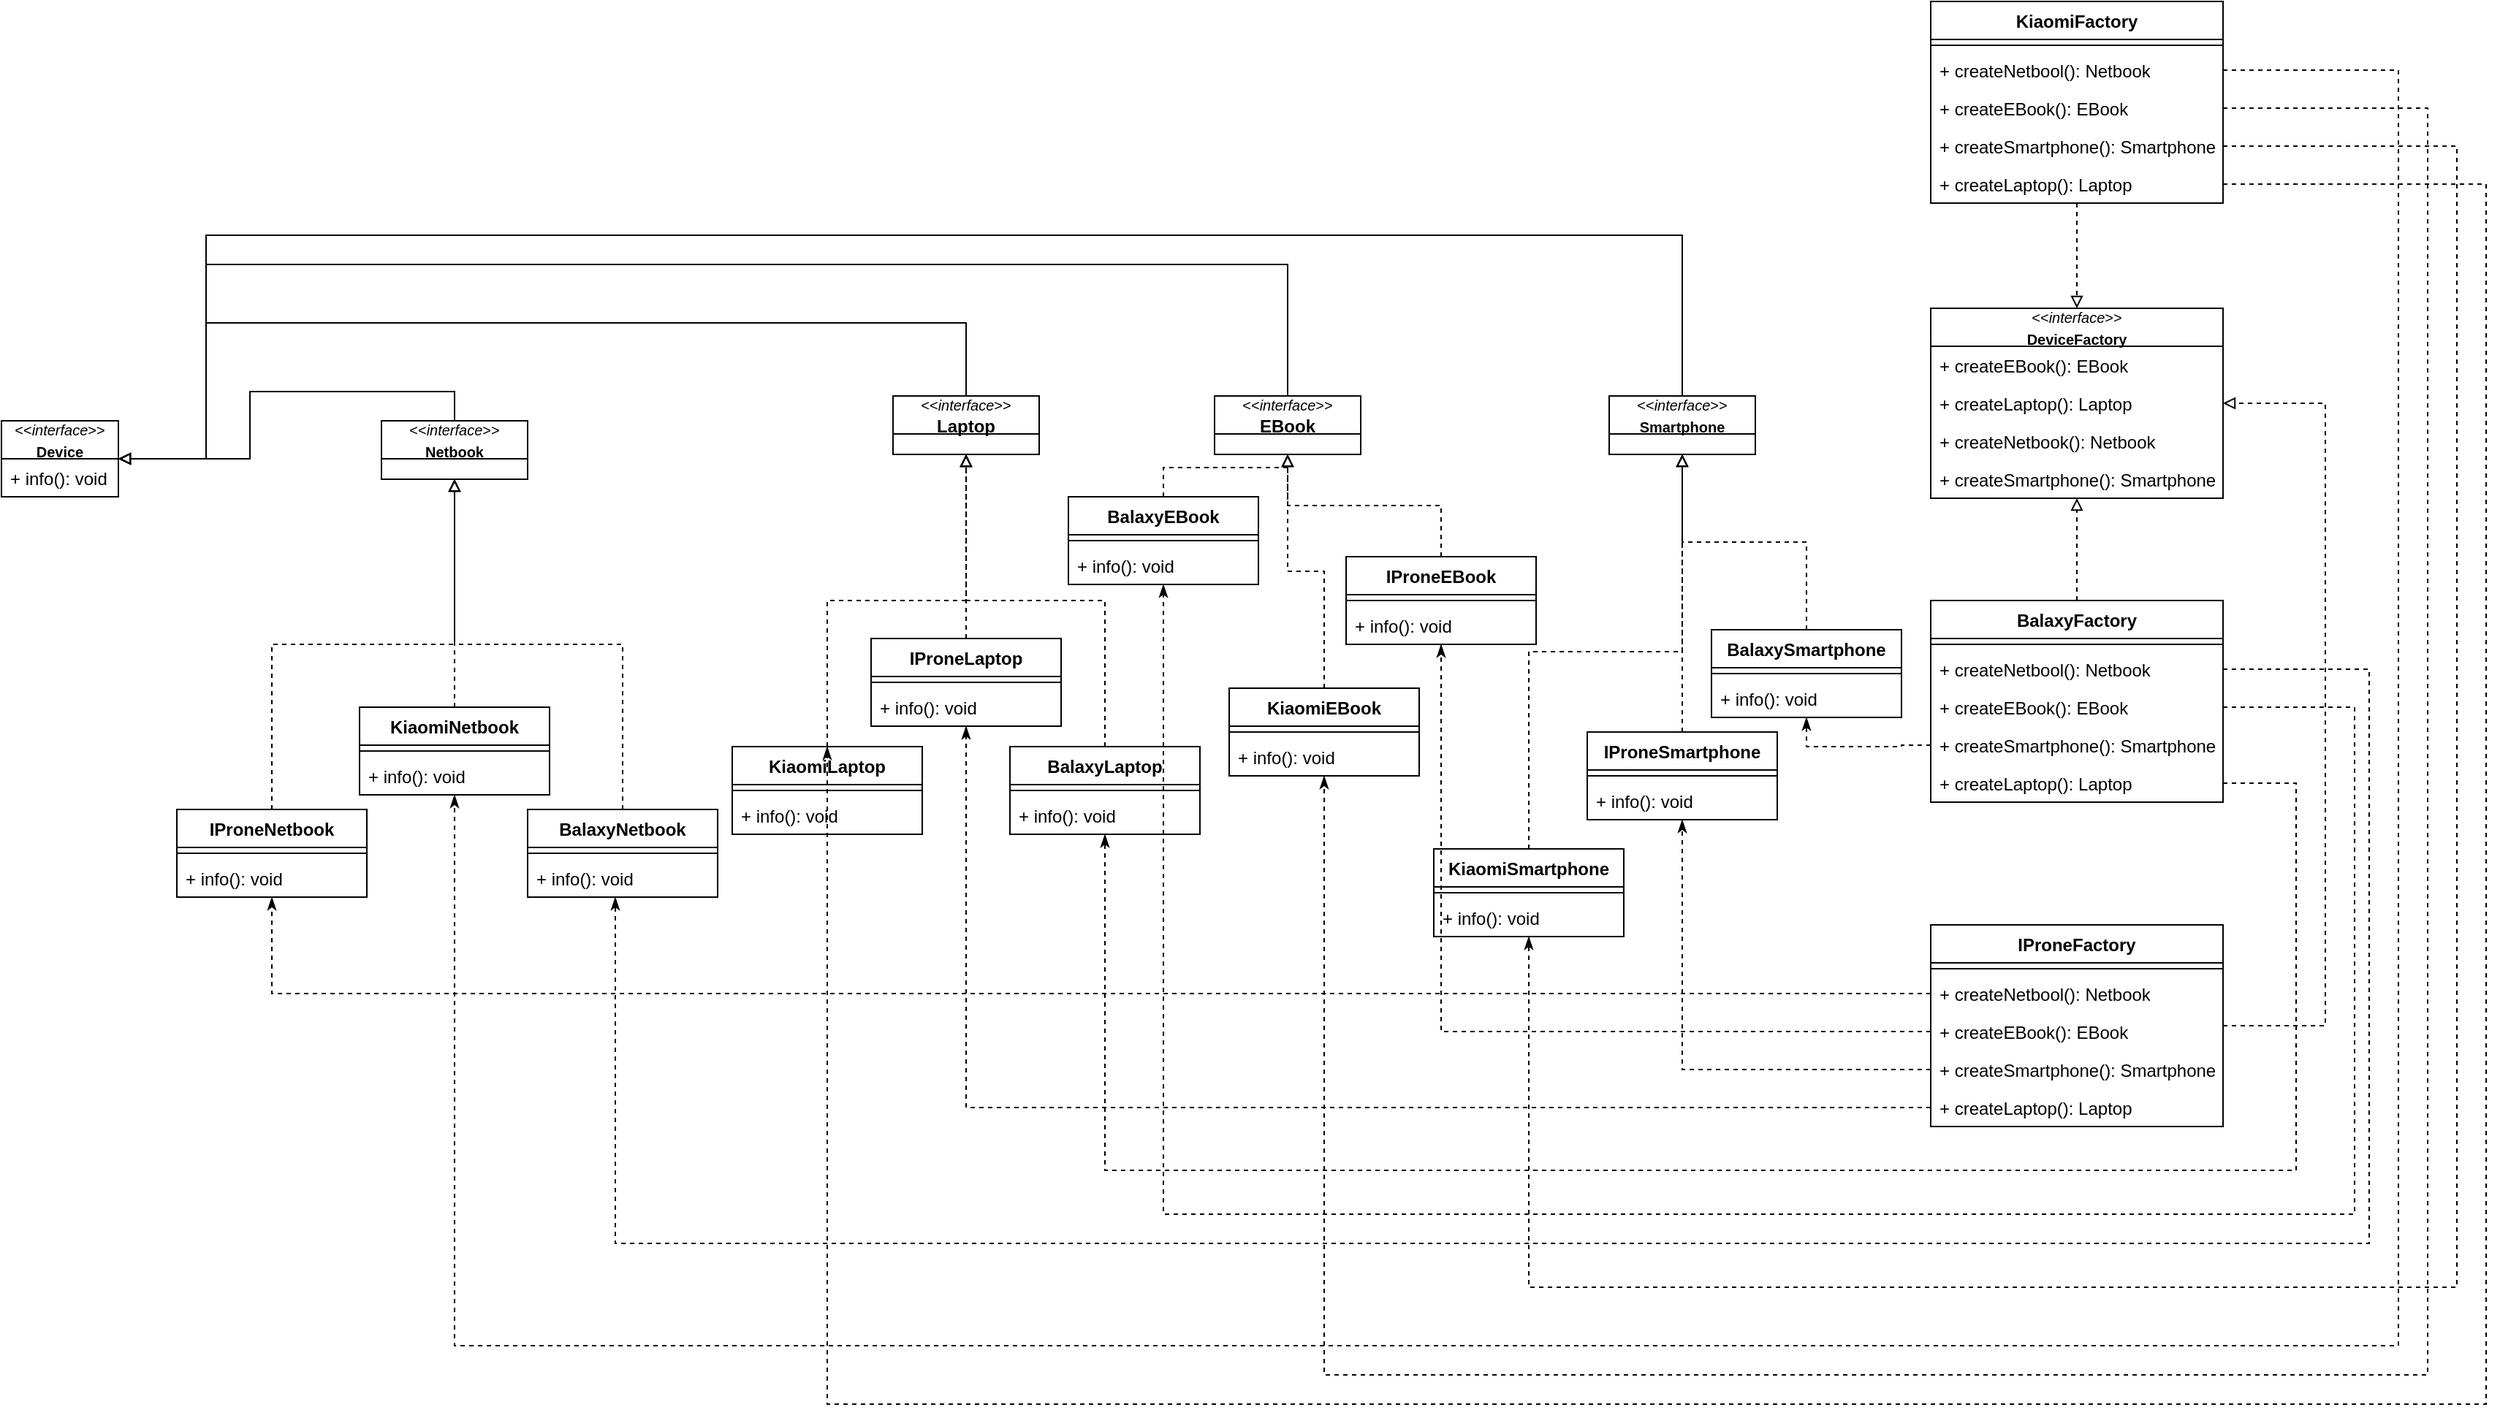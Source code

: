 <mxfile version="27.0.9">
  <diagram name="Сторінка-1" id="YaiDxMyDj6y1h-0DQMR7">
    <mxGraphModel dx="3497" dy="950" grid="1" gridSize="10" guides="1" tooltips="1" connect="1" arrows="1" fold="1" page="1" pageScale="1" pageWidth="827" pageHeight="1169" math="0" shadow="0">
      <root>
        <mxCell id="0" />
        <mxCell id="1" parent="0" />
        <mxCell id="usuoKQxL6Gx0-WOvF6nN-1" value="&lt;div&gt;&lt;font style=&quot;font-size: 10px;&quot;&gt;&amp;lt;&amp;lt;&lt;i&gt;interface&lt;/i&gt;&amp;gt;&amp;gt;&lt;/font&gt;&lt;/div&gt;&lt;div&gt;&lt;font style=&quot;font-size: 10px;&quot;&gt;&lt;b&gt;DeviceFactory&lt;/b&gt;&lt;/font&gt;&lt;/div&gt;" style="swimlane;fontStyle=0;childLayout=stackLayout;horizontal=1;startSize=26;fillColor=none;horizontalStack=0;resizeParent=1;resizeParentMax=0;resizeLast=0;collapsible=1;marginBottom=0;whiteSpace=wrap;html=1;" vertex="1" parent="1">
          <mxGeometry x="460" y="310" width="200" height="130" as="geometry" />
        </mxCell>
        <mxCell id="usuoKQxL6Gx0-WOvF6nN-2" value="+ createEBook(): EBook" style="text;strokeColor=none;fillColor=none;align=left;verticalAlign=top;spacingLeft=4;spacingRight=4;overflow=hidden;rotatable=0;points=[[0,0.5],[1,0.5]];portConstraint=eastwest;whiteSpace=wrap;html=1;" vertex="1" parent="usuoKQxL6Gx0-WOvF6nN-1">
          <mxGeometry y="26" width="200" height="26" as="geometry" />
        </mxCell>
        <mxCell id="usuoKQxL6Gx0-WOvF6nN-3" value="+ createLaptop(): Laptop" style="text;strokeColor=none;fillColor=none;align=left;verticalAlign=top;spacingLeft=4;spacingRight=4;overflow=hidden;rotatable=0;points=[[0,0.5],[1,0.5]];portConstraint=eastwest;whiteSpace=wrap;html=1;" vertex="1" parent="usuoKQxL6Gx0-WOvF6nN-1">
          <mxGeometry y="52" width="200" height="26" as="geometry" />
        </mxCell>
        <mxCell id="usuoKQxL6Gx0-WOvF6nN-4" value="+ createNetbook(): Netbook" style="text;strokeColor=none;fillColor=none;align=left;verticalAlign=top;spacingLeft=4;spacingRight=4;overflow=hidden;rotatable=0;points=[[0,0.5],[1,0.5]];portConstraint=eastwest;whiteSpace=wrap;html=1;" vertex="1" parent="usuoKQxL6Gx0-WOvF6nN-1">
          <mxGeometry y="78" width="200" height="26" as="geometry" />
        </mxCell>
        <mxCell id="usuoKQxL6Gx0-WOvF6nN-7" value="+ createSmartphone(): Smartphone" style="text;strokeColor=none;fillColor=none;align=left;verticalAlign=top;spacingLeft=4;spacingRight=4;overflow=hidden;rotatable=0;points=[[0,0.5],[1,0.5]];portConstraint=eastwest;whiteSpace=wrap;html=1;" vertex="1" parent="usuoKQxL6Gx0-WOvF6nN-1">
          <mxGeometry y="104" width="200" height="26" as="geometry" />
        </mxCell>
        <mxCell id="usuoKQxL6Gx0-WOvF6nN-33" style="edgeStyle=orthogonalEdgeStyle;rounded=0;orthogonalLoop=1;jettySize=auto;html=1;dashed=1;endArrow=block;endFill=0;" edge="1" parent="1" source="usuoKQxL6Gx0-WOvF6nN-8" target="usuoKQxL6Gx0-WOvF6nN-1">
          <mxGeometry relative="1" as="geometry">
            <Array as="points">
              <mxPoint x="730" y="801" />
              <mxPoint x="730" y="375" />
            </Array>
          </mxGeometry>
        </mxCell>
        <mxCell id="usuoKQxL6Gx0-WOvF6nN-8" value="IProneFactory" style="swimlane;fontStyle=1;align=center;verticalAlign=top;childLayout=stackLayout;horizontal=1;startSize=26;horizontalStack=0;resizeParent=1;resizeParentMax=0;resizeLast=0;collapsible=1;marginBottom=0;whiteSpace=wrap;html=1;" vertex="1" parent="1">
          <mxGeometry x="460" y="732" width="200" height="138" as="geometry" />
        </mxCell>
        <mxCell id="usuoKQxL6Gx0-WOvF6nN-10" value="" style="line;strokeWidth=1;fillColor=none;align=left;verticalAlign=middle;spacingTop=-1;spacingLeft=3;spacingRight=3;rotatable=0;labelPosition=right;points=[];portConstraint=eastwest;strokeColor=inherit;" vertex="1" parent="usuoKQxL6Gx0-WOvF6nN-8">
          <mxGeometry y="26" width="200" height="8" as="geometry" />
        </mxCell>
        <mxCell id="usuoKQxL6Gx0-WOvF6nN-11" value="+ createNetbool(): Netbook" style="text;strokeColor=none;fillColor=none;align=left;verticalAlign=top;spacingLeft=4;spacingRight=4;overflow=hidden;rotatable=0;points=[[0,0.5],[1,0.5]];portConstraint=eastwest;whiteSpace=wrap;html=1;" vertex="1" parent="usuoKQxL6Gx0-WOvF6nN-8">
          <mxGeometry y="34" width="200" height="26" as="geometry" />
        </mxCell>
        <mxCell id="usuoKQxL6Gx0-WOvF6nN-12" value="+ createEBook(): EBook" style="text;strokeColor=none;fillColor=none;align=left;verticalAlign=top;spacingLeft=4;spacingRight=4;overflow=hidden;rotatable=0;points=[[0,0.5],[1,0.5]];portConstraint=eastwest;whiteSpace=wrap;html=1;" vertex="1" parent="usuoKQxL6Gx0-WOvF6nN-8">
          <mxGeometry y="60" width="200" height="26" as="geometry" />
        </mxCell>
        <mxCell id="usuoKQxL6Gx0-WOvF6nN-13" value="+ createSmartphone(): Smartphone" style="text;strokeColor=none;fillColor=none;align=left;verticalAlign=top;spacingLeft=4;spacingRight=4;overflow=hidden;rotatable=0;points=[[0,0.5],[1,0.5]];portConstraint=eastwest;whiteSpace=wrap;html=1;" vertex="1" parent="usuoKQxL6Gx0-WOvF6nN-8">
          <mxGeometry y="86" width="200" height="26" as="geometry" />
        </mxCell>
        <mxCell id="usuoKQxL6Gx0-WOvF6nN-14" value="+ createLaptop(): Laptop" style="text;strokeColor=none;fillColor=none;align=left;verticalAlign=top;spacingLeft=4;spacingRight=4;overflow=hidden;rotatable=0;points=[[0,0.5],[1,0.5]];portConstraint=eastwest;whiteSpace=wrap;html=1;" vertex="1" parent="usuoKQxL6Gx0-WOvF6nN-8">
          <mxGeometry y="112" width="200" height="26" as="geometry" />
        </mxCell>
        <mxCell id="usuoKQxL6Gx0-WOvF6nN-34" style="edgeStyle=orthogonalEdgeStyle;rounded=0;orthogonalLoop=1;jettySize=auto;html=1;dashed=1;endArrow=block;endFill=0;" edge="1" parent="1" source="usuoKQxL6Gx0-WOvF6nN-15" target="usuoKQxL6Gx0-WOvF6nN-1">
          <mxGeometry relative="1" as="geometry" />
        </mxCell>
        <mxCell id="usuoKQxL6Gx0-WOvF6nN-15" value="BalaxyFactory" style="swimlane;fontStyle=1;align=center;verticalAlign=top;childLayout=stackLayout;horizontal=1;startSize=26;horizontalStack=0;resizeParent=1;resizeParentMax=0;resizeLast=0;collapsible=1;marginBottom=0;whiteSpace=wrap;html=1;" vertex="1" parent="1">
          <mxGeometry x="460" y="510" width="200" height="138" as="geometry" />
        </mxCell>
        <mxCell id="usuoKQxL6Gx0-WOvF6nN-16" value="" style="line;strokeWidth=1;fillColor=none;align=left;verticalAlign=middle;spacingTop=-1;spacingLeft=3;spacingRight=3;rotatable=0;labelPosition=right;points=[];portConstraint=eastwest;strokeColor=inherit;" vertex="1" parent="usuoKQxL6Gx0-WOvF6nN-15">
          <mxGeometry y="26" width="200" height="8" as="geometry" />
        </mxCell>
        <mxCell id="usuoKQxL6Gx0-WOvF6nN-17" value="+ createNetbool(): Netbook" style="text;strokeColor=none;fillColor=none;align=left;verticalAlign=top;spacingLeft=4;spacingRight=4;overflow=hidden;rotatable=0;points=[[0,0.5],[1,0.5]];portConstraint=eastwest;whiteSpace=wrap;html=1;" vertex="1" parent="usuoKQxL6Gx0-WOvF6nN-15">
          <mxGeometry y="34" width="200" height="26" as="geometry" />
        </mxCell>
        <mxCell id="usuoKQxL6Gx0-WOvF6nN-18" value="+ createEBook(): EBook" style="text;strokeColor=none;fillColor=none;align=left;verticalAlign=top;spacingLeft=4;spacingRight=4;overflow=hidden;rotatable=0;points=[[0,0.5],[1,0.5]];portConstraint=eastwest;whiteSpace=wrap;html=1;" vertex="1" parent="usuoKQxL6Gx0-WOvF6nN-15">
          <mxGeometry y="60" width="200" height="26" as="geometry" />
        </mxCell>
        <mxCell id="usuoKQxL6Gx0-WOvF6nN-19" value="+ createSmartphone(): Smartphone" style="text;strokeColor=none;fillColor=none;align=left;verticalAlign=top;spacingLeft=4;spacingRight=4;overflow=hidden;rotatable=0;points=[[0,0.5],[1,0.5]];portConstraint=eastwest;whiteSpace=wrap;html=1;" vertex="1" parent="usuoKQxL6Gx0-WOvF6nN-15">
          <mxGeometry y="86" width="200" height="26" as="geometry" />
        </mxCell>
        <mxCell id="usuoKQxL6Gx0-WOvF6nN-20" value="+ createLaptop(): Laptop" style="text;strokeColor=none;fillColor=none;align=left;verticalAlign=top;spacingLeft=4;spacingRight=4;overflow=hidden;rotatable=0;points=[[0,0.5],[1,0.5]];portConstraint=eastwest;whiteSpace=wrap;html=1;" vertex="1" parent="usuoKQxL6Gx0-WOvF6nN-15">
          <mxGeometry y="112" width="200" height="26" as="geometry" />
        </mxCell>
        <mxCell id="usuoKQxL6Gx0-WOvF6nN-35" style="edgeStyle=orthogonalEdgeStyle;rounded=0;orthogonalLoop=1;jettySize=auto;html=1;dashed=1;endArrow=block;endFill=0;" edge="1" parent="1" source="usuoKQxL6Gx0-WOvF6nN-21" target="usuoKQxL6Gx0-WOvF6nN-1">
          <mxGeometry relative="1" as="geometry" />
        </mxCell>
        <mxCell id="usuoKQxL6Gx0-WOvF6nN-21" value="KiaomiFactory" style="swimlane;fontStyle=1;align=center;verticalAlign=top;childLayout=stackLayout;horizontal=1;startSize=26;horizontalStack=0;resizeParent=1;resizeParentMax=0;resizeLast=0;collapsible=1;marginBottom=0;whiteSpace=wrap;html=1;" vertex="1" parent="1">
          <mxGeometry x="460" y="100" width="200" height="138" as="geometry" />
        </mxCell>
        <mxCell id="usuoKQxL6Gx0-WOvF6nN-22" value="" style="line;strokeWidth=1;fillColor=none;align=left;verticalAlign=middle;spacingTop=-1;spacingLeft=3;spacingRight=3;rotatable=0;labelPosition=right;points=[];portConstraint=eastwest;strokeColor=inherit;" vertex="1" parent="usuoKQxL6Gx0-WOvF6nN-21">
          <mxGeometry y="26" width="200" height="8" as="geometry" />
        </mxCell>
        <mxCell id="usuoKQxL6Gx0-WOvF6nN-23" value="+ createNetbool(): Netbook" style="text;strokeColor=none;fillColor=none;align=left;verticalAlign=top;spacingLeft=4;spacingRight=4;overflow=hidden;rotatable=0;points=[[0,0.5],[1,0.5]];portConstraint=eastwest;whiteSpace=wrap;html=1;" vertex="1" parent="usuoKQxL6Gx0-WOvF6nN-21">
          <mxGeometry y="34" width="200" height="26" as="geometry" />
        </mxCell>
        <mxCell id="usuoKQxL6Gx0-WOvF6nN-24" value="+ createEBook(): EBook" style="text;strokeColor=none;fillColor=none;align=left;verticalAlign=top;spacingLeft=4;spacingRight=4;overflow=hidden;rotatable=0;points=[[0,0.5],[1,0.5]];portConstraint=eastwest;whiteSpace=wrap;html=1;" vertex="1" parent="usuoKQxL6Gx0-WOvF6nN-21">
          <mxGeometry y="60" width="200" height="26" as="geometry" />
        </mxCell>
        <mxCell id="usuoKQxL6Gx0-WOvF6nN-25" value="+ createSmartphone(): Smartphone" style="text;strokeColor=none;fillColor=none;align=left;verticalAlign=top;spacingLeft=4;spacingRight=4;overflow=hidden;rotatable=0;points=[[0,0.5],[1,0.5]];portConstraint=eastwest;whiteSpace=wrap;html=1;" vertex="1" parent="usuoKQxL6Gx0-WOvF6nN-21">
          <mxGeometry y="86" width="200" height="26" as="geometry" />
        </mxCell>
        <mxCell id="usuoKQxL6Gx0-WOvF6nN-26" value="+ createLaptop(): Laptop" style="text;strokeColor=none;fillColor=none;align=left;verticalAlign=top;spacingLeft=4;spacingRight=4;overflow=hidden;rotatable=0;points=[[0,0.5],[1,0.5]];portConstraint=eastwest;whiteSpace=wrap;html=1;" vertex="1" parent="usuoKQxL6Gx0-WOvF6nN-21">
          <mxGeometry y="112" width="200" height="26" as="geometry" />
        </mxCell>
        <mxCell id="usuoKQxL6Gx0-WOvF6nN-36" value="&lt;div&gt;&lt;font style=&quot;font-size: 10px;&quot;&gt;&amp;lt;&amp;lt;&lt;i&gt;interface&lt;/i&gt;&amp;gt;&amp;gt;&lt;/font&gt;&lt;/div&gt;&lt;div&gt;&lt;font style=&quot;font-size: 10px;&quot;&gt;&lt;b&gt;Device&lt;/b&gt;&lt;/font&gt;&lt;/div&gt;" style="swimlane;fontStyle=0;childLayout=stackLayout;horizontal=1;startSize=26;fillColor=none;horizontalStack=0;resizeParent=1;resizeParentMax=0;resizeLast=0;collapsible=1;marginBottom=0;whiteSpace=wrap;html=1;" vertex="1" parent="1">
          <mxGeometry x="-860" y="387" width="80" height="52" as="geometry" />
        </mxCell>
        <mxCell id="usuoKQxL6Gx0-WOvF6nN-37" value="+ info(): void" style="text;strokeColor=none;fillColor=none;align=left;verticalAlign=top;spacingLeft=4;spacingRight=4;overflow=hidden;rotatable=0;points=[[0,0.5],[1,0.5]];portConstraint=eastwest;whiteSpace=wrap;html=1;" vertex="1" parent="usuoKQxL6Gx0-WOvF6nN-36">
          <mxGeometry y="26" width="80" height="26" as="geometry" />
        </mxCell>
        <mxCell id="usuoKQxL6Gx0-WOvF6nN-46" style="edgeStyle=orthogonalEdgeStyle;rounded=0;orthogonalLoop=1;jettySize=auto;html=1;endArrow=block;endFill=0;exitX=0.5;exitY=0;exitDx=0;exitDy=0;" edge="1" parent="1" source="usuoKQxL6Gx0-WOvF6nN-41" target="usuoKQxL6Gx0-WOvF6nN-36">
          <mxGeometry relative="1" as="geometry" />
        </mxCell>
        <mxCell id="usuoKQxL6Gx0-WOvF6nN-41" value="&lt;div&gt;&lt;font style=&quot;font-size: 10px;&quot;&gt;&amp;lt;&amp;lt;&lt;i&gt;interface&lt;/i&gt;&amp;gt;&amp;gt;&lt;/font&gt;&lt;/div&gt;&lt;div&gt;&lt;font style=&quot;font-size: 10px;&quot;&gt;&lt;b&gt;Netbook&lt;/b&gt;&lt;/font&gt;&lt;/div&gt;" style="swimlane;fontStyle=0;childLayout=stackLayout;horizontal=1;startSize=26;fillColor=none;horizontalStack=0;resizeParent=1;resizeParentMax=0;resizeLast=0;collapsible=1;marginBottom=0;whiteSpace=wrap;html=1;" vertex="1" parent="1">
          <mxGeometry x="-600" y="387" width="100" height="40" as="geometry">
            <mxRectangle x="-50" y="570" width="100" height="40" as="alternateBounds" />
          </mxGeometry>
        </mxCell>
        <mxCell id="usuoKQxL6Gx0-WOvF6nN-47" style="edgeStyle=orthogonalEdgeStyle;rounded=0;orthogonalLoop=1;jettySize=auto;html=1;endArrow=block;endFill=0;" edge="1" parent="1" source="usuoKQxL6Gx0-WOvF6nN-43" target="usuoKQxL6Gx0-WOvF6nN-36">
          <mxGeometry relative="1" as="geometry">
            <Array as="points">
              <mxPoint x="-200" y="320" />
              <mxPoint x="-720" y="320" />
            </Array>
          </mxGeometry>
        </mxCell>
        <mxCell id="usuoKQxL6Gx0-WOvF6nN-43" value="&lt;div&gt;&lt;font style=&quot;font-size: 10px;&quot;&gt;&amp;lt;&amp;lt;&lt;i&gt;interface&lt;/i&gt;&amp;gt;&amp;gt;&lt;/font&gt;&lt;/div&gt;&lt;div&gt;&lt;b&gt;Laptop&lt;/b&gt;&lt;/div&gt;" style="swimlane;fontStyle=0;childLayout=stackLayout;horizontal=1;startSize=26;fillColor=none;horizontalStack=0;resizeParent=1;resizeParentMax=0;resizeLast=0;collapsible=1;marginBottom=0;whiteSpace=wrap;html=1;" vertex="1" parent="1">
          <mxGeometry x="-250" y="370" width="100" height="40" as="geometry">
            <mxRectangle x="-50" y="570" width="100" height="40" as="alternateBounds" />
          </mxGeometry>
        </mxCell>
        <mxCell id="usuoKQxL6Gx0-WOvF6nN-48" style="edgeStyle=orthogonalEdgeStyle;rounded=0;orthogonalLoop=1;jettySize=auto;html=1;endArrow=block;endFill=0;" edge="1" parent="1" source="usuoKQxL6Gx0-WOvF6nN-44" target="usuoKQxL6Gx0-WOvF6nN-36">
          <mxGeometry relative="1" as="geometry">
            <Array as="points">
              <mxPoint x="20" y="280" />
              <mxPoint x="-720" y="280" />
            </Array>
          </mxGeometry>
        </mxCell>
        <mxCell id="usuoKQxL6Gx0-WOvF6nN-44" value="&lt;div&gt;&lt;font style=&quot;font-size: 10px;&quot;&gt;&amp;lt;&amp;lt;&lt;i&gt;interface&lt;/i&gt;&amp;gt;&amp;gt;&lt;/font&gt;&lt;/div&gt;&lt;div&gt;&lt;b&gt;EBook&lt;/b&gt;&lt;/div&gt;" style="swimlane;fontStyle=0;childLayout=stackLayout;horizontal=1;startSize=26;fillColor=none;horizontalStack=0;resizeParent=1;resizeParentMax=0;resizeLast=0;collapsible=1;marginBottom=0;whiteSpace=wrap;html=1;" vertex="1" parent="1">
          <mxGeometry x="-30" y="370" width="100" height="40" as="geometry">
            <mxRectangle x="-50" y="570" width="100" height="40" as="alternateBounds" />
          </mxGeometry>
        </mxCell>
        <mxCell id="usuoKQxL6Gx0-WOvF6nN-49" style="edgeStyle=orthogonalEdgeStyle;rounded=0;orthogonalLoop=1;jettySize=auto;html=1;endArrow=block;endFill=0;exitX=0.5;exitY=0;exitDx=0;exitDy=0;" edge="1" parent="1" source="usuoKQxL6Gx0-WOvF6nN-45" target="usuoKQxL6Gx0-WOvF6nN-36">
          <mxGeometry relative="1" as="geometry">
            <Array as="points">
              <mxPoint x="290" y="260" />
              <mxPoint x="-720" y="260" />
            </Array>
          </mxGeometry>
        </mxCell>
        <mxCell id="usuoKQxL6Gx0-WOvF6nN-45" value="&lt;div&gt;&lt;font style=&quot;font-size: 10px;&quot;&gt;&amp;lt;&amp;lt;&lt;i&gt;interface&lt;/i&gt;&amp;gt;&amp;gt;&lt;/font&gt;&lt;/div&gt;&lt;div&gt;&lt;font style=&quot;font-size: 10px;&quot;&gt;&lt;b&gt;Smartphone&lt;/b&gt;&lt;/font&gt;&lt;/div&gt;" style="swimlane;fontStyle=0;childLayout=stackLayout;horizontal=1;startSize=26;fillColor=none;horizontalStack=0;resizeParent=1;resizeParentMax=0;resizeLast=0;collapsible=1;marginBottom=0;whiteSpace=wrap;html=1;" vertex="1" parent="1">
          <mxGeometry x="240" y="370" width="100" height="40" as="geometry">
            <mxRectangle x="-50" y="570" width="100" height="40" as="alternateBounds" />
          </mxGeometry>
        </mxCell>
        <mxCell id="usuoKQxL6Gx0-WOvF6nN-88" style="edgeStyle=orthogonalEdgeStyle;rounded=0;orthogonalLoop=1;jettySize=auto;html=1;entryX=0.5;entryY=1;entryDx=0;entryDy=0;exitX=0.5;exitY=0;exitDx=0;exitDy=0;dashed=1;endArrow=block;endFill=0;" edge="1" parent="1" source="usuoKQxL6Gx0-WOvF6nN-51" target="usuoKQxL6Gx0-WOvF6nN-41">
          <mxGeometry relative="1" as="geometry" />
        </mxCell>
        <mxCell id="usuoKQxL6Gx0-WOvF6nN-51" value="IProneNetbook" style="swimlane;fontStyle=1;align=center;verticalAlign=top;childLayout=stackLayout;horizontal=1;startSize=26;horizontalStack=0;resizeParent=1;resizeParentMax=0;resizeLast=0;collapsible=1;marginBottom=0;whiteSpace=wrap;html=1;" vertex="1" parent="1">
          <mxGeometry x="-740" y="653" width="130" height="60" as="geometry" />
        </mxCell>
        <mxCell id="usuoKQxL6Gx0-WOvF6nN-53" value="" style="line;strokeWidth=1;fillColor=none;align=left;verticalAlign=middle;spacingTop=-1;spacingLeft=3;spacingRight=3;rotatable=0;labelPosition=right;points=[];portConstraint=eastwest;strokeColor=inherit;" vertex="1" parent="usuoKQxL6Gx0-WOvF6nN-51">
          <mxGeometry y="26" width="130" height="8" as="geometry" />
        </mxCell>
        <mxCell id="usuoKQxL6Gx0-WOvF6nN-54" value="+ info(): void" style="text;strokeColor=none;fillColor=none;align=left;verticalAlign=top;spacingLeft=4;spacingRight=4;overflow=hidden;rotatable=0;points=[[0,0.5],[1,0.5]];portConstraint=eastwest;whiteSpace=wrap;html=1;" vertex="1" parent="usuoKQxL6Gx0-WOvF6nN-51">
          <mxGeometry y="34" width="130" height="26" as="geometry" />
        </mxCell>
        <mxCell id="usuoKQxL6Gx0-WOvF6nN-90" style="edgeStyle=orthogonalEdgeStyle;rounded=0;orthogonalLoop=1;jettySize=auto;html=1;exitX=0.5;exitY=0;exitDx=0;exitDy=0;dashed=1;endArrow=block;endFill=0;" edge="1" parent="1" source="usuoKQxL6Gx0-WOvF6nN-55" target="usuoKQxL6Gx0-WOvF6nN-41">
          <mxGeometry relative="1" as="geometry" />
        </mxCell>
        <mxCell id="usuoKQxL6Gx0-WOvF6nN-55" value="BalaxyNetbook" style="swimlane;fontStyle=1;align=center;verticalAlign=top;childLayout=stackLayout;horizontal=1;startSize=26;horizontalStack=0;resizeParent=1;resizeParentMax=0;resizeLast=0;collapsible=1;marginBottom=0;whiteSpace=wrap;html=1;" vertex="1" parent="1">
          <mxGeometry x="-500" y="653" width="130" height="60" as="geometry" />
        </mxCell>
        <mxCell id="usuoKQxL6Gx0-WOvF6nN-56" value="" style="line;strokeWidth=1;fillColor=none;align=left;verticalAlign=middle;spacingTop=-1;spacingLeft=3;spacingRight=3;rotatable=0;labelPosition=right;points=[];portConstraint=eastwest;strokeColor=inherit;" vertex="1" parent="usuoKQxL6Gx0-WOvF6nN-55">
          <mxGeometry y="26" width="130" height="8" as="geometry" />
        </mxCell>
        <mxCell id="usuoKQxL6Gx0-WOvF6nN-57" value="+ info(): void" style="text;strokeColor=none;fillColor=none;align=left;verticalAlign=top;spacingLeft=4;spacingRight=4;overflow=hidden;rotatable=0;points=[[0,0.5],[1,0.5]];portConstraint=eastwest;whiteSpace=wrap;html=1;" vertex="1" parent="usuoKQxL6Gx0-WOvF6nN-55">
          <mxGeometry y="34" width="130" height="26" as="geometry" />
        </mxCell>
        <mxCell id="usuoKQxL6Gx0-WOvF6nN-91" style="edgeStyle=orthogonalEdgeStyle;rounded=0;orthogonalLoop=1;jettySize=auto;html=1;dashed=1;endArrow=block;endFill=0;" edge="1" parent="1" source="usuoKQxL6Gx0-WOvF6nN-58" target="usuoKQxL6Gx0-WOvF6nN-41">
          <mxGeometry relative="1" as="geometry" />
        </mxCell>
        <mxCell id="usuoKQxL6Gx0-WOvF6nN-58" value="KiaomiNetbook" style="swimlane;fontStyle=1;align=center;verticalAlign=top;childLayout=stackLayout;horizontal=1;startSize=26;horizontalStack=0;resizeParent=1;resizeParentMax=0;resizeLast=0;collapsible=1;marginBottom=0;whiteSpace=wrap;html=1;" vertex="1" parent="1">
          <mxGeometry x="-615" y="583" width="130" height="60" as="geometry" />
        </mxCell>
        <mxCell id="usuoKQxL6Gx0-WOvF6nN-59" value="" style="line;strokeWidth=1;fillColor=none;align=left;verticalAlign=middle;spacingTop=-1;spacingLeft=3;spacingRight=3;rotatable=0;labelPosition=right;points=[];portConstraint=eastwest;strokeColor=inherit;" vertex="1" parent="usuoKQxL6Gx0-WOvF6nN-58">
          <mxGeometry y="26" width="130" height="8" as="geometry" />
        </mxCell>
        <mxCell id="usuoKQxL6Gx0-WOvF6nN-60" value="+ info(): void" style="text;strokeColor=none;fillColor=none;align=left;verticalAlign=top;spacingLeft=4;spacingRight=4;overflow=hidden;rotatable=0;points=[[0,0.5],[1,0.5]];portConstraint=eastwest;whiteSpace=wrap;html=1;" vertex="1" parent="usuoKQxL6Gx0-WOvF6nN-58">
          <mxGeometry y="34" width="130" height="26" as="geometry" />
        </mxCell>
        <mxCell id="usuoKQxL6Gx0-WOvF6nN-92" style="edgeStyle=orthogonalEdgeStyle;rounded=0;orthogonalLoop=1;jettySize=auto;html=1;dashed=1;endArrow=block;endFill=0;" edge="1" parent="1" source="usuoKQxL6Gx0-WOvF6nN-61" target="usuoKQxL6Gx0-WOvF6nN-43">
          <mxGeometry relative="1" as="geometry" />
        </mxCell>
        <mxCell id="usuoKQxL6Gx0-WOvF6nN-93" style="edgeStyle=orthogonalEdgeStyle;rounded=0;orthogonalLoop=1;jettySize=auto;html=1;dashed=1;endArrow=block;endFill=0;" edge="1" parent="1" source="usuoKQxL6Gx0-WOvF6nN-64" target="usuoKQxL6Gx0-WOvF6nN-43">
          <mxGeometry relative="1" as="geometry" />
        </mxCell>
        <mxCell id="usuoKQxL6Gx0-WOvF6nN-64" value="BalaxyLaptop" style="swimlane;fontStyle=1;align=center;verticalAlign=top;childLayout=stackLayout;horizontal=1;startSize=26;horizontalStack=0;resizeParent=1;resizeParentMax=0;resizeLast=0;collapsible=1;marginBottom=0;whiteSpace=wrap;html=1;" vertex="1" parent="1">
          <mxGeometry x="-170" y="610" width="130" height="60" as="geometry" />
        </mxCell>
        <mxCell id="usuoKQxL6Gx0-WOvF6nN-65" value="" style="line;strokeWidth=1;fillColor=none;align=left;verticalAlign=middle;spacingTop=-1;spacingLeft=3;spacingRight=3;rotatable=0;labelPosition=right;points=[];portConstraint=eastwest;strokeColor=inherit;" vertex="1" parent="usuoKQxL6Gx0-WOvF6nN-64">
          <mxGeometry y="26" width="130" height="8" as="geometry" />
        </mxCell>
        <mxCell id="usuoKQxL6Gx0-WOvF6nN-66" value="+ info(): void" style="text;strokeColor=none;fillColor=none;align=left;verticalAlign=top;spacingLeft=4;spacingRight=4;overflow=hidden;rotatable=0;points=[[0,0.5],[1,0.5]];portConstraint=eastwest;whiteSpace=wrap;html=1;" vertex="1" parent="usuoKQxL6Gx0-WOvF6nN-64">
          <mxGeometry y="34" width="130" height="26" as="geometry" />
        </mxCell>
        <mxCell id="usuoKQxL6Gx0-WOvF6nN-94" style="edgeStyle=orthogonalEdgeStyle;rounded=0;orthogonalLoop=1;jettySize=auto;html=1;dashed=1;endArrow=block;endFill=0;" edge="1" parent="1" source="usuoKQxL6Gx0-WOvF6nN-61" target="usuoKQxL6Gx0-WOvF6nN-43">
          <mxGeometry relative="1" as="geometry" />
        </mxCell>
        <mxCell id="usuoKQxL6Gx0-WOvF6nN-67" value="KiaomiLaptop" style="swimlane;fontStyle=1;align=center;verticalAlign=top;childLayout=stackLayout;horizontal=1;startSize=26;horizontalStack=0;resizeParent=1;resizeParentMax=0;resizeLast=0;collapsible=1;marginBottom=0;whiteSpace=wrap;html=1;" vertex="1" parent="1">
          <mxGeometry x="-360" y="610" width="130" height="60" as="geometry" />
        </mxCell>
        <mxCell id="usuoKQxL6Gx0-WOvF6nN-68" value="" style="line;strokeWidth=1;fillColor=none;align=left;verticalAlign=middle;spacingTop=-1;spacingLeft=3;spacingRight=3;rotatable=0;labelPosition=right;points=[];portConstraint=eastwest;strokeColor=inherit;" vertex="1" parent="usuoKQxL6Gx0-WOvF6nN-67">
          <mxGeometry y="26" width="130" height="8" as="geometry" />
        </mxCell>
        <mxCell id="usuoKQxL6Gx0-WOvF6nN-69" value="+ info(): void" style="text;strokeColor=none;fillColor=none;align=left;verticalAlign=top;spacingLeft=4;spacingRight=4;overflow=hidden;rotatable=0;points=[[0,0.5],[1,0.5]];portConstraint=eastwest;whiteSpace=wrap;html=1;" vertex="1" parent="usuoKQxL6Gx0-WOvF6nN-67">
          <mxGeometry y="34" width="130" height="26" as="geometry" />
        </mxCell>
        <mxCell id="usuoKQxL6Gx0-WOvF6nN-95" style="edgeStyle=orthogonalEdgeStyle;rounded=0;orthogonalLoop=1;jettySize=auto;html=1;exitX=0.5;exitY=0;exitDx=0;exitDy=0;dashed=1;endArrow=block;endFill=0;" edge="1" parent="1" source="usuoKQxL6Gx0-WOvF6nN-70" target="usuoKQxL6Gx0-WOvF6nN-44">
          <mxGeometry relative="1" as="geometry" />
        </mxCell>
        <mxCell id="usuoKQxL6Gx0-WOvF6nN-70" value="IProneEBook" style="swimlane;fontStyle=1;align=center;verticalAlign=top;childLayout=stackLayout;horizontal=1;startSize=26;horizontalStack=0;resizeParent=1;resizeParentMax=0;resizeLast=0;collapsible=1;marginBottom=0;whiteSpace=wrap;html=1;" vertex="1" parent="1">
          <mxGeometry x="60" y="480" width="130" height="60" as="geometry" />
        </mxCell>
        <mxCell id="usuoKQxL6Gx0-WOvF6nN-71" value="" style="line;strokeWidth=1;fillColor=none;align=left;verticalAlign=middle;spacingTop=-1;spacingLeft=3;spacingRight=3;rotatable=0;labelPosition=right;points=[];portConstraint=eastwest;strokeColor=inherit;" vertex="1" parent="usuoKQxL6Gx0-WOvF6nN-70">
          <mxGeometry y="26" width="130" height="8" as="geometry" />
        </mxCell>
        <mxCell id="usuoKQxL6Gx0-WOvF6nN-72" value="+ info(): void" style="text;strokeColor=none;fillColor=none;align=left;verticalAlign=top;spacingLeft=4;spacingRight=4;overflow=hidden;rotatable=0;points=[[0,0.5],[1,0.5]];portConstraint=eastwest;whiteSpace=wrap;html=1;" vertex="1" parent="usuoKQxL6Gx0-WOvF6nN-70">
          <mxGeometry y="34" width="130" height="26" as="geometry" />
        </mxCell>
        <mxCell id="usuoKQxL6Gx0-WOvF6nN-96" style="edgeStyle=orthogonalEdgeStyle;rounded=0;orthogonalLoop=1;jettySize=auto;html=1;exitX=0.5;exitY=0;exitDx=0;exitDy=0;dashed=1;endArrow=block;endFill=0;" edge="1" parent="1" source="usuoKQxL6Gx0-WOvF6nN-73" target="usuoKQxL6Gx0-WOvF6nN-44">
          <mxGeometry relative="1" as="geometry" />
        </mxCell>
        <mxCell id="usuoKQxL6Gx0-WOvF6nN-73" value="BalaxyEBook" style="swimlane;fontStyle=1;align=center;verticalAlign=top;childLayout=stackLayout;horizontal=1;startSize=26;horizontalStack=0;resizeParent=1;resizeParentMax=0;resizeLast=0;collapsible=1;marginBottom=0;whiteSpace=wrap;html=1;" vertex="1" parent="1">
          <mxGeometry x="-130" y="439" width="130" height="60" as="geometry" />
        </mxCell>
        <mxCell id="usuoKQxL6Gx0-WOvF6nN-74" value="" style="line;strokeWidth=1;fillColor=none;align=left;verticalAlign=middle;spacingTop=-1;spacingLeft=3;spacingRight=3;rotatable=0;labelPosition=right;points=[];portConstraint=eastwest;strokeColor=inherit;" vertex="1" parent="usuoKQxL6Gx0-WOvF6nN-73">
          <mxGeometry y="26" width="130" height="8" as="geometry" />
        </mxCell>
        <mxCell id="usuoKQxL6Gx0-WOvF6nN-75" value="+ info(): void" style="text;strokeColor=none;fillColor=none;align=left;verticalAlign=top;spacingLeft=4;spacingRight=4;overflow=hidden;rotatable=0;points=[[0,0.5],[1,0.5]];portConstraint=eastwest;whiteSpace=wrap;html=1;" vertex="1" parent="usuoKQxL6Gx0-WOvF6nN-73">
          <mxGeometry y="34" width="130" height="26" as="geometry" />
        </mxCell>
        <mxCell id="usuoKQxL6Gx0-WOvF6nN-97" style="edgeStyle=orthogonalEdgeStyle;rounded=0;orthogonalLoop=1;jettySize=auto;html=1;dashed=1;endArrow=block;endFill=0;" edge="1" parent="1" source="usuoKQxL6Gx0-WOvF6nN-76" target="usuoKQxL6Gx0-WOvF6nN-44">
          <mxGeometry relative="1" as="geometry" />
        </mxCell>
        <mxCell id="usuoKQxL6Gx0-WOvF6nN-76" value="KiaomiEBook" style="swimlane;fontStyle=1;align=center;verticalAlign=top;childLayout=stackLayout;horizontal=1;startSize=26;horizontalStack=0;resizeParent=1;resizeParentMax=0;resizeLast=0;collapsible=1;marginBottom=0;whiteSpace=wrap;html=1;" vertex="1" parent="1">
          <mxGeometry x="-20" y="570" width="130" height="60" as="geometry" />
        </mxCell>
        <mxCell id="usuoKQxL6Gx0-WOvF6nN-77" value="" style="line;strokeWidth=1;fillColor=none;align=left;verticalAlign=middle;spacingTop=-1;spacingLeft=3;spacingRight=3;rotatable=0;labelPosition=right;points=[];portConstraint=eastwest;strokeColor=inherit;" vertex="1" parent="usuoKQxL6Gx0-WOvF6nN-76">
          <mxGeometry y="26" width="130" height="8" as="geometry" />
        </mxCell>
        <mxCell id="usuoKQxL6Gx0-WOvF6nN-78" value="+ info(): void" style="text;strokeColor=none;fillColor=none;align=left;verticalAlign=top;spacingLeft=4;spacingRight=4;overflow=hidden;rotatable=0;points=[[0,0.5],[1,0.5]];portConstraint=eastwest;whiteSpace=wrap;html=1;" vertex="1" parent="usuoKQxL6Gx0-WOvF6nN-76">
          <mxGeometry y="34" width="130" height="26" as="geometry" />
        </mxCell>
        <mxCell id="usuoKQxL6Gx0-WOvF6nN-98" style="edgeStyle=orthogonalEdgeStyle;rounded=0;orthogonalLoop=1;jettySize=auto;html=1;dashed=1;endArrow=block;endFill=0;" edge="1" parent="1" source="usuoKQxL6Gx0-WOvF6nN-79" target="usuoKQxL6Gx0-WOvF6nN-45">
          <mxGeometry relative="1" as="geometry" />
        </mxCell>
        <mxCell id="usuoKQxL6Gx0-WOvF6nN-79" value="IProneSmartphone" style="swimlane;fontStyle=1;align=center;verticalAlign=top;childLayout=stackLayout;horizontal=1;startSize=26;horizontalStack=0;resizeParent=1;resizeParentMax=0;resizeLast=0;collapsible=1;marginBottom=0;whiteSpace=wrap;html=1;" vertex="1" parent="1">
          <mxGeometry x="225" y="600" width="130" height="60" as="geometry" />
        </mxCell>
        <mxCell id="usuoKQxL6Gx0-WOvF6nN-80" value="" style="line;strokeWidth=1;fillColor=none;align=left;verticalAlign=middle;spacingTop=-1;spacingLeft=3;spacingRight=3;rotatable=0;labelPosition=right;points=[];portConstraint=eastwest;strokeColor=inherit;" vertex="1" parent="usuoKQxL6Gx0-WOvF6nN-79">
          <mxGeometry y="26" width="130" height="8" as="geometry" />
        </mxCell>
        <mxCell id="usuoKQxL6Gx0-WOvF6nN-81" value="+ info(): void" style="text;strokeColor=none;fillColor=none;align=left;verticalAlign=top;spacingLeft=4;spacingRight=4;overflow=hidden;rotatable=0;points=[[0,0.5],[1,0.5]];portConstraint=eastwest;whiteSpace=wrap;html=1;" vertex="1" parent="usuoKQxL6Gx0-WOvF6nN-79">
          <mxGeometry y="34" width="130" height="26" as="geometry" />
        </mxCell>
        <mxCell id="usuoKQxL6Gx0-WOvF6nN-99" style="edgeStyle=orthogonalEdgeStyle;rounded=0;orthogonalLoop=1;jettySize=auto;html=1;dashed=1;endArrow=block;endFill=0;" edge="1" parent="1" source="usuoKQxL6Gx0-WOvF6nN-82" target="usuoKQxL6Gx0-WOvF6nN-45">
          <mxGeometry relative="1" as="geometry" />
        </mxCell>
        <mxCell id="usuoKQxL6Gx0-WOvF6nN-82" value="BalaxySmartphone" style="swimlane;fontStyle=1;align=center;verticalAlign=top;childLayout=stackLayout;horizontal=1;startSize=26;horizontalStack=0;resizeParent=1;resizeParentMax=0;resizeLast=0;collapsible=1;marginBottom=0;whiteSpace=wrap;html=1;" vertex="1" parent="1">
          <mxGeometry x="310" y="530" width="130" height="60" as="geometry" />
        </mxCell>
        <mxCell id="usuoKQxL6Gx0-WOvF6nN-83" value="" style="line;strokeWidth=1;fillColor=none;align=left;verticalAlign=middle;spacingTop=-1;spacingLeft=3;spacingRight=3;rotatable=0;labelPosition=right;points=[];portConstraint=eastwest;strokeColor=inherit;" vertex="1" parent="usuoKQxL6Gx0-WOvF6nN-82">
          <mxGeometry y="26" width="130" height="8" as="geometry" />
        </mxCell>
        <mxCell id="usuoKQxL6Gx0-WOvF6nN-84" value="+ info(): void" style="text;strokeColor=none;fillColor=none;align=left;verticalAlign=top;spacingLeft=4;spacingRight=4;overflow=hidden;rotatable=0;points=[[0,0.5],[1,0.5]];portConstraint=eastwest;whiteSpace=wrap;html=1;" vertex="1" parent="usuoKQxL6Gx0-WOvF6nN-82">
          <mxGeometry y="34" width="130" height="26" as="geometry" />
        </mxCell>
        <mxCell id="usuoKQxL6Gx0-WOvF6nN-100" style="edgeStyle=orthogonalEdgeStyle;rounded=0;orthogonalLoop=1;jettySize=auto;html=1;dashed=1;endArrow=block;endFill=0;" edge="1" parent="1" source="usuoKQxL6Gx0-WOvF6nN-85" target="usuoKQxL6Gx0-WOvF6nN-45">
          <mxGeometry relative="1" as="geometry" />
        </mxCell>
        <mxCell id="usuoKQxL6Gx0-WOvF6nN-85" value="KiaomiSmartphone" style="swimlane;fontStyle=1;align=center;verticalAlign=top;childLayout=stackLayout;horizontal=1;startSize=26;horizontalStack=0;resizeParent=1;resizeParentMax=0;resizeLast=0;collapsible=1;marginBottom=0;whiteSpace=wrap;html=1;" vertex="1" parent="1">
          <mxGeometry x="120" y="680" width="130" height="60" as="geometry" />
        </mxCell>
        <mxCell id="usuoKQxL6Gx0-WOvF6nN-86" value="" style="line;strokeWidth=1;fillColor=none;align=left;verticalAlign=middle;spacingTop=-1;spacingLeft=3;spacingRight=3;rotatable=0;labelPosition=right;points=[];portConstraint=eastwest;strokeColor=inherit;" vertex="1" parent="usuoKQxL6Gx0-WOvF6nN-85">
          <mxGeometry y="26" width="130" height="8" as="geometry" />
        </mxCell>
        <mxCell id="usuoKQxL6Gx0-WOvF6nN-87" value="+ info(): void" style="text;strokeColor=none;fillColor=none;align=left;verticalAlign=top;spacingLeft=4;spacingRight=4;overflow=hidden;rotatable=0;points=[[0,0.5],[1,0.5]];portConstraint=eastwest;whiteSpace=wrap;html=1;" vertex="1" parent="usuoKQxL6Gx0-WOvF6nN-85">
          <mxGeometry y="34" width="130" height="26" as="geometry" />
        </mxCell>
        <mxCell id="usuoKQxL6Gx0-WOvF6nN-102" value="" style="edgeStyle=orthogonalEdgeStyle;rounded=0;orthogonalLoop=1;jettySize=auto;html=1;dashed=1;endArrow=block;endFill=0;" edge="1" parent="1" source="usuoKQxL6Gx0-WOvF6nN-67" target="usuoKQxL6Gx0-WOvF6nN-43">
          <mxGeometry relative="1" as="geometry">
            <mxPoint x="420" y="1000" as="sourcePoint" />
            <mxPoint x="-200" y="410" as="targetPoint" />
          </mxGeometry>
        </mxCell>
        <mxCell id="usuoKQxL6Gx0-WOvF6nN-61" value="IProneLaptop" style="swimlane;fontStyle=1;align=center;verticalAlign=top;childLayout=stackLayout;horizontal=1;startSize=26;horizontalStack=0;resizeParent=1;resizeParentMax=0;resizeLast=0;collapsible=1;marginBottom=0;whiteSpace=wrap;html=1;" vertex="1" parent="1">
          <mxGeometry x="-265" y="536" width="130" height="60" as="geometry" />
        </mxCell>
        <mxCell id="usuoKQxL6Gx0-WOvF6nN-62" value="" style="line;strokeWidth=1;fillColor=none;align=left;verticalAlign=middle;spacingTop=-1;spacingLeft=3;spacingRight=3;rotatable=0;labelPosition=right;points=[];portConstraint=eastwest;strokeColor=inherit;" vertex="1" parent="usuoKQxL6Gx0-WOvF6nN-61">
          <mxGeometry y="26" width="130" height="8" as="geometry" />
        </mxCell>
        <mxCell id="usuoKQxL6Gx0-WOvF6nN-63" value="+ info(): void" style="text;strokeColor=none;fillColor=none;align=left;verticalAlign=top;spacingLeft=4;spacingRight=4;overflow=hidden;rotatable=0;points=[[0,0.5],[1,0.5]];portConstraint=eastwest;whiteSpace=wrap;html=1;" vertex="1" parent="usuoKQxL6Gx0-WOvF6nN-61">
          <mxGeometry y="34" width="130" height="26" as="geometry" />
        </mxCell>
        <mxCell id="usuoKQxL6Gx0-WOvF6nN-104" style="edgeStyle=orthogonalEdgeStyle;rounded=0;orthogonalLoop=1;jettySize=auto;html=1;dashed=1;endArrow=classicThin;endFill=1;" edge="1" parent="1" source="usuoKQxL6Gx0-WOvF6nN-11" target="usuoKQxL6Gx0-WOvF6nN-51">
          <mxGeometry relative="1" as="geometry" />
        </mxCell>
        <mxCell id="usuoKQxL6Gx0-WOvF6nN-105" style="edgeStyle=orthogonalEdgeStyle;rounded=0;orthogonalLoop=1;jettySize=auto;html=1;dashed=1;endArrow=classicThin;endFill=1;" edge="1" parent="1" source="usuoKQxL6Gx0-WOvF6nN-12" target="usuoKQxL6Gx0-WOvF6nN-70">
          <mxGeometry relative="1" as="geometry" />
        </mxCell>
        <mxCell id="usuoKQxL6Gx0-WOvF6nN-106" style="edgeStyle=orthogonalEdgeStyle;rounded=0;orthogonalLoop=1;jettySize=auto;html=1;dashed=1;endArrow=classicThin;endFill=1;" edge="1" parent="1" source="usuoKQxL6Gx0-WOvF6nN-13" target="usuoKQxL6Gx0-WOvF6nN-79">
          <mxGeometry relative="1" as="geometry" />
        </mxCell>
        <mxCell id="usuoKQxL6Gx0-WOvF6nN-107" style="edgeStyle=orthogonalEdgeStyle;rounded=0;orthogonalLoop=1;jettySize=auto;html=1;dashed=1;endArrow=classicThin;endFill=1;" edge="1" parent="1" source="usuoKQxL6Gx0-WOvF6nN-14" target="usuoKQxL6Gx0-WOvF6nN-61">
          <mxGeometry relative="1" as="geometry" />
        </mxCell>
        <mxCell id="usuoKQxL6Gx0-WOvF6nN-108" style="edgeStyle=orthogonalEdgeStyle;rounded=0;orthogonalLoop=1;jettySize=auto;html=1;dashed=1;endArrow=classicThin;endFill=1;" edge="1" parent="1" source="usuoKQxL6Gx0-WOvF6nN-17" target="usuoKQxL6Gx0-WOvF6nN-55">
          <mxGeometry relative="1" as="geometry">
            <Array as="points">
              <mxPoint x="760" y="557" />
              <mxPoint x="760" y="950" />
              <mxPoint x="-440" y="950" />
            </Array>
          </mxGeometry>
        </mxCell>
        <mxCell id="usuoKQxL6Gx0-WOvF6nN-109" style="edgeStyle=orthogonalEdgeStyle;rounded=0;orthogonalLoop=1;jettySize=auto;html=1;dashed=1;endArrow=classicThin;endFill=1;" edge="1" parent="1" source="usuoKQxL6Gx0-WOvF6nN-18" target="usuoKQxL6Gx0-WOvF6nN-73">
          <mxGeometry relative="1" as="geometry">
            <Array as="points">
              <mxPoint x="750" y="583" />
              <mxPoint x="750" y="930" />
              <mxPoint x="-65" y="930" />
            </Array>
          </mxGeometry>
        </mxCell>
        <mxCell id="usuoKQxL6Gx0-WOvF6nN-110" style="edgeStyle=orthogonalEdgeStyle;rounded=0;orthogonalLoop=1;jettySize=auto;html=1;dashed=1;endArrow=classicThin;endFill=1;" edge="1" parent="1" source="usuoKQxL6Gx0-WOvF6nN-19" target="usuoKQxL6Gx0-WOvF6nN-82">
          <mxGeometry relative="1" as="geometry" />
        </mxCell>
        <mxCell id="usuoKQxL6Gx0-WOvF6nN-111" style="edgeStyle=orthogonalEdgeStyle;rounded=0;orthogonalLoop=1;jettySize=auto;html=1;dashed=1;endArrow=classicThin;endFill=1;" edge="1" parent="1" source="usuoKQxL6Gx0-WOvF6nN-20" target="usuoKQxL6Gx0-WOvF6nN-64">
          <mxGeometry relative="1" as="geometry">
            <Array as="points">
              <mxPoint x="710" y="635" />
              <mxPoint x="710" y="900" />
              <mxPoint x="-105" y="900" />
            </Array>
          </mxGeometry>
        </mxCell>
        <mxCell id="usuoKQxL6Gx0-WOvF6nN-112" style="edgeStyle=orthogonalEdgeStyle;rounded=0;orthogonalLoop=1;jettySize=auto;html=1;dashed=1;endArrow=classicThin;endFill=1;" edge="1" parent="1" source="usuoKQxL6Gx0-WOvF6nN-23" target="usuoKQxL6Gx0-WOvF6nN-58">
          <mxGeometry relative="1" as="geometry">
            <Array as="points">
              <mxPoint x="780" y="147" />
              <mxPoint x="780" y="1020" />
              <mxPoint x="-550" y="1020" />
            </Array>
          </mxGeometry>
        </mxCell>
        <mxCell id="usuoKQxL6Gx0-WOvF6nN-113" style="edgeStyle=orthogonalEdgeStyle;rounded=0;orthogonalLoop=1;jettySize=auto;html=1;dashed=1;endArrow=classicThin;endFill=1;" edge="1" parent="1" source="usuoKQxL6Gx0-WOvF6nN-24" target="usuoKQxL6Gx0-WOvF6nN-76">
          <mxGeometry relative="1" as="geometry">
            <Array as="points">
              <mxPoint x="800" y="173" />
              <mxPoint x="800" y="1040" />
              <mxPoint x="45" y="1040" />
            </Array>
          </mxGeometry>
        </mxCell>
        <mxCell id="usuoKQxL6Gx0-WOvF6nN-114" style="edgeStyle=orthogonalEdgeStyle;rounded=0;orthogonalLoop=1;jettySize=auto;html=1;dashed=1;endArrow=classicThin;endFill=1;" edge="1" parent="1" source="usuoKQxL6Gx0-WOvF6nN-25" target="usuoKQxL6Gx0-WOvF6nN-85">
          <mxGeometry relative="1" as="geometry">
            <Array as="points">
              <mxPoint x="820" y="199" />
              <mxPoint x="820" y="980" />
              <mxPoint x="185" y="980" />
            </Array>
          </mxGeometry>
        </mxCell>
        <mxCell id="usuoKQxL6Gx0-WOvF6nN-115" style="edgeStyle=orthogonalEdgeStyle;rounded=0;orthogonalLoop=1;jettySize=auto;html=1;entryX=0.5;entryY=0;entryDx=0;entryDy=0;dashed=1;endArrow=classicThin;endFill=1;" edge="1" parent="1" source="usuoKQxL6Gx0-WOvF6nN-26" target="usuoKQxL6Gx0-WOvF6nN-67">
          <mxGeometry relative="1" as="geometry">
            <Array as="points">
              <mxPoint x="840" y="225" />
              <mxPoint x="840" y="1060" />
              <mxPoint x="-295" y="1060" />
            </Array>
          </mxGeometry>
        </mxCell>
      </root>
    </mxGraphModel>
  </diagram>
</mxfile>
